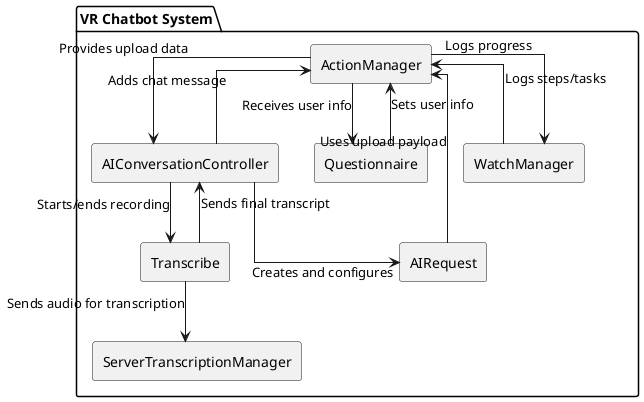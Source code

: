 @startuml DevelopmentView
skinparam componentStyle rectangle
skinparam linetype ortho

package "VR Chatbot System" {
  [ActionManager] as AM
  [AIConversationController] as AICC
  [AIRequest]
  [Questionnaire]
  [WatchManager]
  [Transcribe]
  [ServerTranscriptionManager]
}

AM --> [WatchManager] : Logs progress
AM --> [Questionnaire] : Receives user info
AM --> [AICC] : Provides upload data
AICC --> [AIRequest] : Creates and configures
AICC --> [Transcribe] : Starts/ends recording
AICC --> AM : Adds chat message
AIRequest --> AM : Uses upload payload
Transcribe --> [ServerTranscriptionManager] : Sends audio for transcription
Transcribe --> AICC : Sends final transcript
Questionnaire --> AM : Sets user info
WatchManager --> AM : Logs steps/tasks


@enduml
